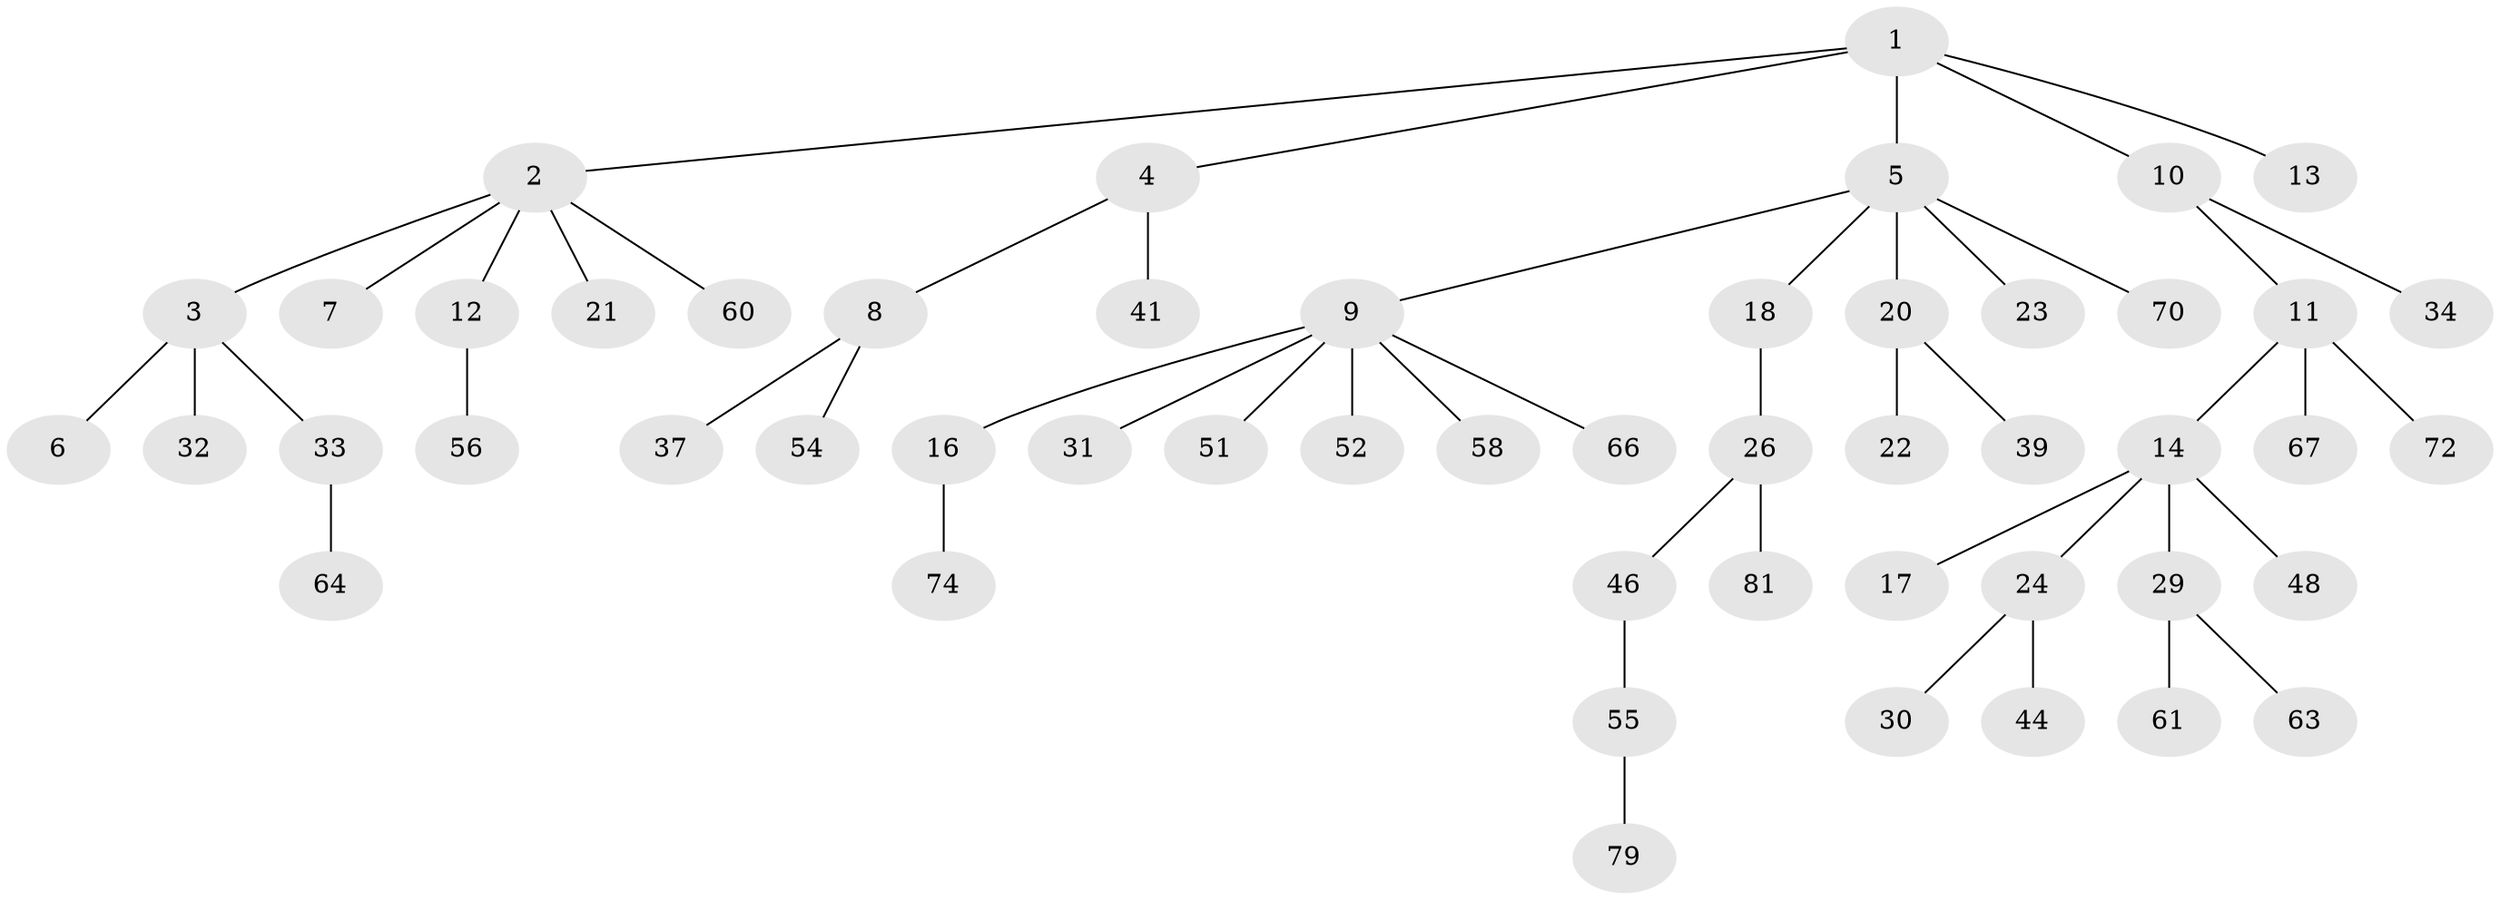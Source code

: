 // Generated by graph-tools (version 1.1) at 2025/52/02/27/25 19:52:09]
// undirected, 52 vertices, 51 edges
graph export_dot {
graph [start="1"]
  node [color=gray90,style=filled];
  1 [super="+65"];
  2 [super="+35"];
  3 [super="+82"];
  4 [super="+76"];
  5 [super="+42"];
  6 [super="+15"];
  7 [super="+47"];
  8 [super="+27"];
  9 [super="+40"];
  10;
  11 [super="+19"];
  12 [super="+38"];
  13 [super="+45"];
  14 [super="+59"];
  16 [super="+69"];
  17 [super="+36"];
  18;
  20 [super="+28"];
  21 [super="+78"];
  22;
  23;
  24 [super="+25"];
  26 [super="+43"];
  29 [super="+57"];
  30;
  31;
  32 [super="+50"];
  33 [super="+49"];
  34 [super="+53"];
  37;
  39;
  41;
  44 [super="+73"];
  46;
  48 [super="+71"];
  51 [super="+77"];
  52;
  54;
  55 [super="+62"];
  56;
  58;
  60;
  61 [super="+75"];
  63;
  64 [super="+80"];
  66;
  67 [super="+68"];
  70;
  72;
  74;
  79;
  81;
  1 -- 2;
  1 -- 4;
  1 -- 5;
  1 -- 10;
  1 -- 13;
  2 -- 3;
  2 -- 7;
  2 -- 12;
  2 -- 21;
  2 -- 60;
  3 -- 6;
  3 -- 32;
  3 -- 33;
  4 -- 8;
  4 -- 41;
  5 -- 9;
  5 -- 18;
  5 -- 20;
  5 -- 23;
  5 -- 70;
  8 -- 37;
  8 -- 54;
  9 -- 16;
  9 -- 31;
  9 -- 52;
  9 -- 58;
  9 -- 51;
  9 -- 66;
  10 -- 11;
  10 -- 34;
  11 -- 14;
  11 -- 67;
  11 -- 72;
  12 -- 56;
  14 -- 17;
  14 -- 24;
  14 -- 29;
  14 -- 48;
  16 -- 74;
  18 -- 26;
  20 -- 22;
  20 -- 39;
  24 -- 44;
  24 -- 30;
  26 -- 46;
  26 -- 81;
  29 -- 61;
  29 -- 63;
  33 -- 64;
  46 -- 55;
  55 -- 79;
}
